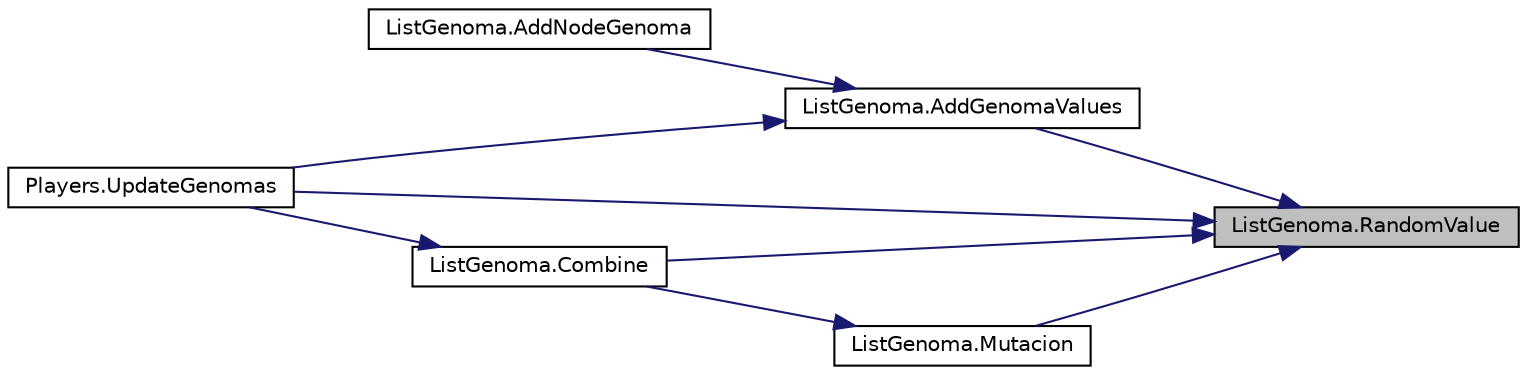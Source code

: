 digraph "ListGenoma.RandomValue"
{
 // LATEX_PDF_SIZE
  edge [fontname="Helvetica",fontsize="10",labelfontname="Helvetica",labelfontsize="10"];
  node [fontname="Helvetica",fontsize="10",shape=record];
  rankdir="RL";
  Node1 [label="ListGenoma.RandomValue",height=0.2,width=0.4,color="black", fillcolor="grey75", style="filled", fontcolor="black",tooltip="Generates a random number within a range."];
  Node1 -> Node2 [dir="back",color="midnightblue",fontsize="10",style="solid",fontname="Helvetica"];
  Node2 [label="ListGenoma.AddGenomaValues",height=0.2,width=0.4,color="black", fillcolor="white", style="filled",URL="$class_list_genoma.html#a43d8d1d5559105161bff4fc553ac416d",tooltip="AddGenomaValues() se usa para agregar valores random a los genes."];
  Node2 -> Node3 [dir="back",color="midnightblue",fontsize="10",style="solid",fontname="Helvetica"];
  Node3 [label="ListGenoma.AddNodeGenoma",height=0.2,width=0.4,color="black", fillcolor="white", style="filled",URL="$class_list_genoma.html#a1dc41c3894c21324fc4f59caac858ab3",tooltip="AddNodeGenoma se usa para anadir nuevos individuos a la lista de la poblacion."];
  Node2 -> Node4 [dir="back",color="midnightblue",fontsize="10",style="solid",fontname="Helvetica"];
  Node4 [label="Players.UpdateGenomas",height=0.2,width=0.4,color="black", fillcolor="white", style="filled",URL="$class_players.html#a06f5916911912d6b3dc9bbf8e694248c",tooltip=" "];
  Node1 -> Node5 [dir="back",color="midnightblue",fontsize="10",style="solid",fontname="Helvetica"];
  Node5 [label="ListGenoma.Combine",height=0.2,width=0.4,color="black", fillcolor="white", style="filled",URL="$class_list_genoma.html#abcc9b373491a696e129f44116ed5655c",tooltip="Combine() se usa para combinar dos cromosomas."];
  Node5 -> Node4 [dir="back",color="midnightblue",fontsize="10",style="solid",fontname="Helvetica"];
  Node1 -> Node6 [dir="back",color="midnightblue",fontsize="10",style="solid",fontname="Helvetica"];
  Node6 [label="ListGenoma.Mutacion",height=0.2,width=0.4,color="black", fillcolor="white", style="filled",URL="$class_list_genoma.html#a48ce150148bcfa3a9e9330a9d20b08ce",tooltip="Mutacion() se usa para mutar un bit aleatorio de un gen de un individuo random."];
  Node6 -> Node5 [dir="back",color="midnightblue",fontsize="10",style="solid",fontname="Helvetica"];
  Node1 -> Node4 [dir="back",color="midnightblue",fontsize="10",style="solid",fontname="Helvetica"];
}
